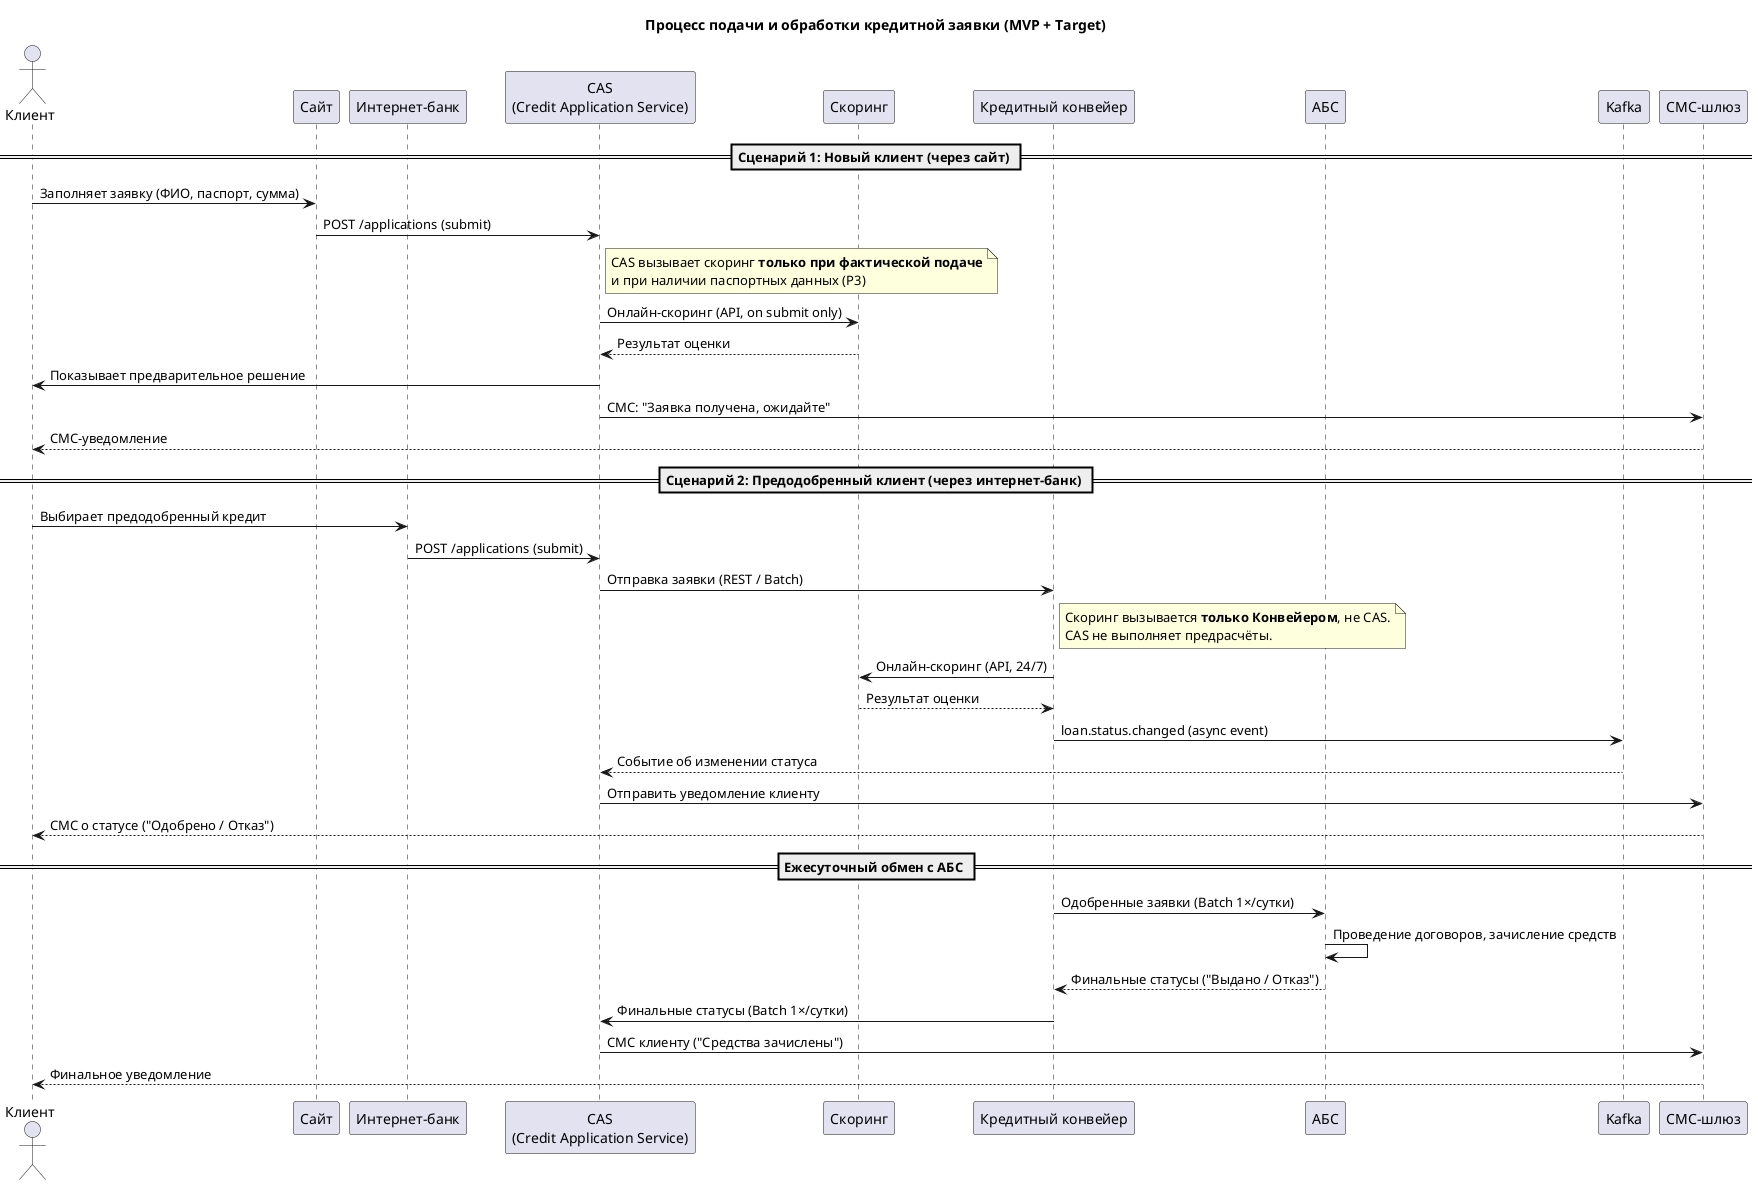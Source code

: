 @startuml
title Процесс подачи и обработки кредитной заявки (MVP + Target)

actor Клиент as Client
participant "Сайт" as Web
participant "Интернет-банк" as IB
participant "CAS\n(Credit Application Service)" as CAS
participant "Скоринг" as Scoring
participant "Кредитный конвейер" as Conveyor
participant "АБС" as ABS
participant "Kafka" as Kafka
participant "СМС-шлюз" as SMS

== Сценарий 1: Новый клиент (через сайт) ==
Client -> Web : Заполняет заявку (ФИО, паспорт, сумма)
Web -> CAS : POST /applications (submit)
note right of CAS
  CAS вызывает скоринг **только при фактической подаче**
  и при наличии паспортных данных (P3)
end note
CAS -> Scoring : Онлайн-скоринг (API, on submit only)
Scoring --> CAS : Результат оценки
CAS -> Client : Показывает предварительное решение
CAS -> SMS : СМС: "Заявка получена, ожидайте"
SMS --> Client : СМС-уведомление

== Сценарий 2: Предодобренный клиент (через интернет-банк) ==
Client -> IB : Выбирает предодобренный кредит
IB -> CAS : POST /applications (submit)
CAS -> Conveyor : Отправка заявки (REST / Batch)
note right of Conveyor
  Скоринг вызывается **только Конвейером**, не CAS.
  CAS не выполняет предрасчёты.
end note
Conveyor -> Scoring : Онлайн-скоринг (API, 24/7)
Scoring --> Conveyor : Результат оценки
Conveyor -> Kafka : loan.status.changed (async event)
Kafka --> CAS : Событие об изменении статуса
CAS -> SMS : Отправить уведомление клиенту
SMS --> Client : СМС о статусе ("Одобрено / Отказ")

== Ежесуточный обмен с АБС ==
Conveyor -> ABS : Одобренные заявки (Batch 1×/сутки)
ABS -> ABS : Проведение договоров, зачисление средств
ABS --> Conveyor : Финальные статусы ("Выдано / Отказ")
Conveyor -> CAS : Финальные статусы (Batch 1×/сутки)
CAS -> SMS : СМС клиенту ("Средства зачислены")
SMS --> Client : Финальное уведомление

@enduml
